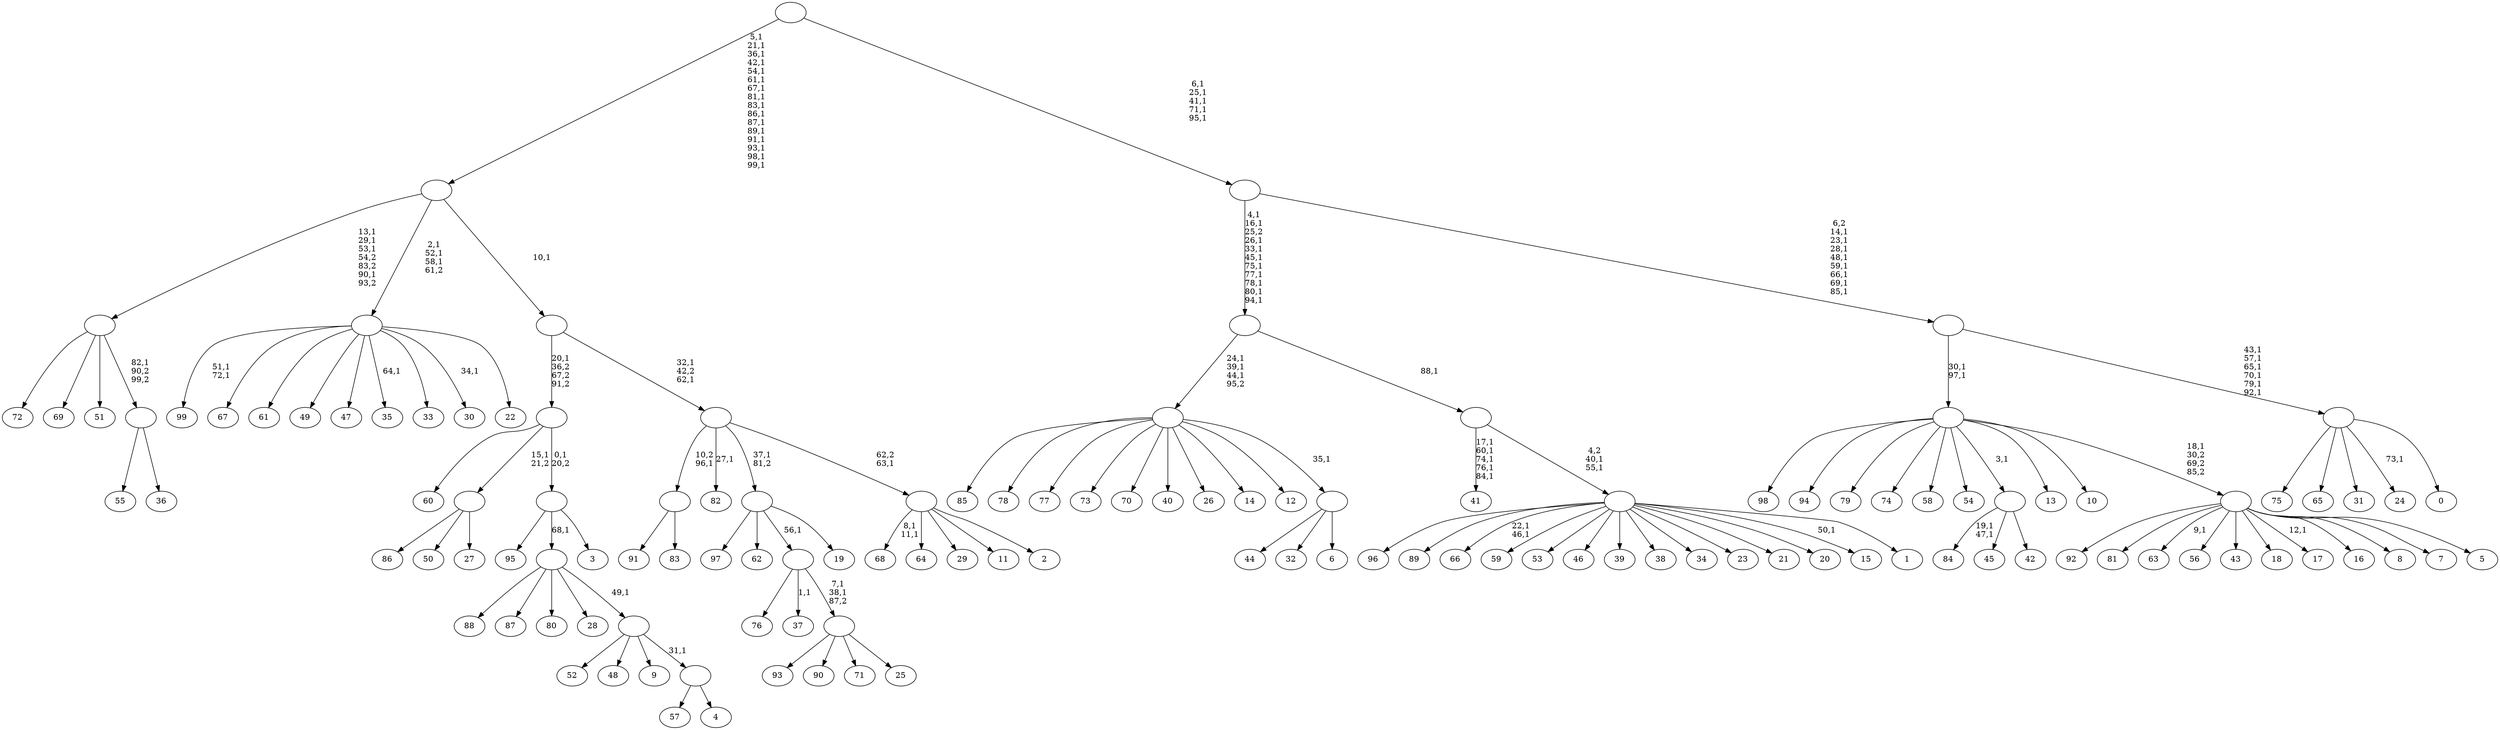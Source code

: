 digraph T {
	200 [label="99"]
	197 [label="98"]
	196 [label="97"]
	195 [label="96"]
	194 [label="95"]
	193 [label="94"]
	192 [label="93"]
	191 [label="92"]
	190 [label="91"]
	189 [label="90"]
	188 [label="89"]
	187 [label="88"]
	186 [label="87"]
	185 [label="86"]
	184 [label="85"]
	183 [label="84"]
	180 [label="83"]
	179 [label=""]
	178 [label="82"]
	176 [label="81"]
	175 [label="80"]
	174 [label="79"]
	173 [label="78"]
	172 [label="77"]
	171 [label="76"]
	170 [label="75"]
	169 [label="74"]
	168 [label="73"]
	167 [label="72"]
	166 [label="71"]
	165 [label="70"]
	164 [label="69"]
	163 [label="68"]
	160 [label="67"]
	159 [label="66"]
	156 [label="65"]
	155 [label="64"]
	154 [label="63"]
	152 [label="62"]
	151 [label="61"]
	150 [label="60"]
	149 [label="59"]
	148 [label="58"]
	147 [label="57"]
	146 [label="56"]
	145 [label="55"]
	144 [label="54"]
	143 [label="53"]
	142 [label="52"]
	141 [label="51"]
	140 [label="50"]
	139 [label="49"]
	138 [label="48"]
	137 [label="47"]
	136 [label="46"]
	135 [label="45"]
	134 [label="44"]
	133 [label="43"]
	132 [label="42"]
	131 [label=""]
	130 [label="41"]
	124 [label="40"]
	123 [label="39"]
	122 [label="38"]
	121 [label="37"]
	119 [label="36"]
	118 [label=""]
	117 [label=""]
	113 [label="35"]
	111 [label="34"]
	110 [label="33"]
	109 [label="32"]
	108 [label="31"]
	107 [label="30"]
	105 [label="29"]
	104 [label="28"]
	103 [label="27"]
	102 [label=""]
	101 [label="26"]
	100 [label="25"]
	99 [label=""]
	97 [label=""]
	96 [label="24"]
	94 [label="23"]
	93 [label="22"]
	92 [label=""]
	89 [label="21"]
	88 [label="20"]
	87 [label="19"]
	86 [label=""]
	85 [label="18"]
	84 [label="17"]
	82 [label="16"]
	81 [label="15"]
	79 [label="14"]
	78 [label="13"]
	77 [label="12"]
	76 [label="11"]
	75 [label="10"]
	74 [label="9"]
	73 [label="8"]
	72 [label="7"]
	71 [label="6"]
	70 [label=""]
	69 [label=""]
	66 [label="5"]
	65 [label=""]
	64 [label=""]
	62 [label="4"]
	61 [label=""]
	60 [label=""]
	59 [label=""]
	58 [label="3"]
	57 [label=""]
	56 [label=""]
	55 [label="2"]
	54 [label=""]
	53 [label=""]
	51 [label=""]
	50 [label=""]
	34 [label="1"]
	33 [label=""]
	31 [label=""]
	30 [label=""]
	20 [label="0"]
	19 [label=""]
	13 [label=""]
	5 [label=""]
	0 [label=""]
	179 -> 190 [label=""]
	179 -> 180 [label=""]
	131 -> 183 [label="19,1\n47,1"]
	131 -> 135 [label=""]
	131 -> 132 [label=""]
	118 -> 145 [label=""]
	118 -> 119 [label=""]
	117 -> 167 [label=""]
	117 -> 164 [label=""]
	117 -> 141 [label=""]
	117 -> 118 [label="82,1\n90,2\n99,2"]
	102 -> 185 [label=""]
	102 -> 140 [label=""]
	102 -> 103 [label=""]
	99 -> 192 [label=""]
	99 -> 189 [label=""]
	99 -> 166 [label=""]
	99 -> 100 [label=""]
	97 -> 99 [label="7,1\n38,1\n87,2"]
	97 -> 121 [label="1,1"]
	97 -> 171 [label=""]
	92 -> 107 [label="34,1"]
	92 -> 113 [label="64,1"]
	92 -> 200 [label="51,1\n72,1"]
	92 -> 160 [label=""]
	92 -> 151 [label=""]
	92 -> 139 [label=""]
	92 -> 137 [label=""]
	92 -> 110 [label=""]
	92 -> 93 [label=""]
	86 -> 196 [label=""]
	86 -> 152 [label=""]
	86 -> 97 [label="56,1"]
	86 -> 87 [label=""]
	70 -> 134 [label=""]
	70 -> 109 [label=""]
	70 -> 71 [label=""]
	69 -> 184 [label=""]
	69 -> 173 [label=""]
	69 -> 172 [label=""]
	69 -> 168 [label=""]
	69 -> 165 [label=""]
	69 -> 124 [label=""]
	69 -> 101 [label=""]
	69 -> 79 [label=""]
	69 -> 77 [label=""]
	69 -> 70 [label="35,1"]
	65 -> 84 [label="12,1"]
	65 -> 154 [label="9,1"]
	65 -> 191 [label=""]
	65 -> 176 [label=""]
	65 -> 146 [label=""]
	65 -> 133 [label=""]
	65 -> 85 [label=""]
	65 -> 82 [label=""]
	65 -> 73 [label=""]
	65 -> 72 [label=""]
	65 -> 66 [label=""]
	64 -> 197 [label=""]
	64 -> 193 [label=""]
	64 -> 174 [label=""]
	64 -> 169 [label=""]
	64 -> 148 [label=""]
	64 -> 144 [label=""]
	64 -> 131 [label="3,1"]
	64 -> 78 [label=""]
	64 -> 75 [label=""]
	64 -> 65 [label="18,1\n30,2\n69,2\n85,2"]
	61 -> 147 [label=""]
	61 -> 62 [label=""]
	60 -> 142 [label=""]
	60 -> 138 [label=""]
	60 -> 74 [label=""]
	60 -> 61 [label="31,1"]
	59 -> 187 [label=""]
	59 -> 186 [label=""]
	59 -> 175 [label=""]
	59 -> 104 [label=""]
	59 -> 60 [label="49,1"]
	57 -> 194 [label=""]
	57 -> 59 [label="68,1"]
	57 -> 58 [label=""]
	56 -> 150 [label=""]
	56 -> 102 [label="15,1\n21,2"]
	56 -> 57 [label="0,1\n20,2"]
	54 -> 163 [label="8,1\n11,1"]
	54 -> 155 [label=""]
	54 -> 105 [label=""]
	54 -> 76 [label=""]
	54 -> 55 [label=""]
	53 -> 178 [label="27,1"]
	53 -> 179 [label="10,2\n96,1"]
	53 -> 86 [label="37,1\n81,2"]
	53 -> 54 [label="62,2\n63,1"]
	51 -> 53 [label="32,1\n42,2\n62,1"]
	51 -> 56 [label="20,1\n36,2\n67,2\n91,2"]
	50 -> 92 [label="2,1\n52,1\n58,1\n61,2"]
	50 -> 117 [label="13,1\n29,1\n53,1\n54,2\n83,2\n90,1\n93,2"]
	50 -> 51 [label="10,1"]
	33 -> 81 [label="50,1"]
	33 -> 159 [label="22,1\n46,1"]
	33 -> 195 [label=""]
	33 -> 188 [label=""]
	33 -> 149 [label=""]
	33 -> 143 [label=""]
	33 -> 136 [label=""]
	33 -> 123 [label=""]
	33 -> 122 [label=""]
	33 -> 111 [label=""]
	33 -> 94 [label=""]
	33 -> 89 [label=""]
	33 -> 88 [label=""]
	33 -> 34 [label=""]
	31 -> 33 [label="4,2\n40,1\n55,1"]
	31 -> 130 [label="17,1\n60,1\n74,1\n76,1\n84,1"]
	30 -> 69 [label="24,1\n39,1\n44,1\n95,2"]
	30 -> 31 [label="88,1"]
	19 -> 96 [label="73,1"]
	19 -> 170 [label=""]
	19 -> 156 [label=""]
	19 -> 108 [label=""]
	19 -> 20 [label=""]
	13 -> 19 [label="43,1\n57,1\n65,1\n70,1\n79,1\n92,1"]
	13 -> 64 [label="30,1\n97,1"]
	5 -> 13 [label="6,2\n14,1\n23,1\n28,1\n48,1\n59,1\n66,1\n69,1\n85,1"]
	5 -> 30 [label="4,1\n16,1\n25,2\n26,1\n33,1\n45,1\n75,1\n77,1\n78,1\n80,1\n94,1"]
	0 -> 5 [label="6,1\n25,1\n41,1\n71,1\n95,1"]
	0 -> 50 [label="5,1\n21,1\n36,1\n42,1\n54,1\n61,1\n67,1\n81,1\n83,1\n86,1\n87,1\n89,1\n91,1\n93,1\n98,1\n99,1"]
}
